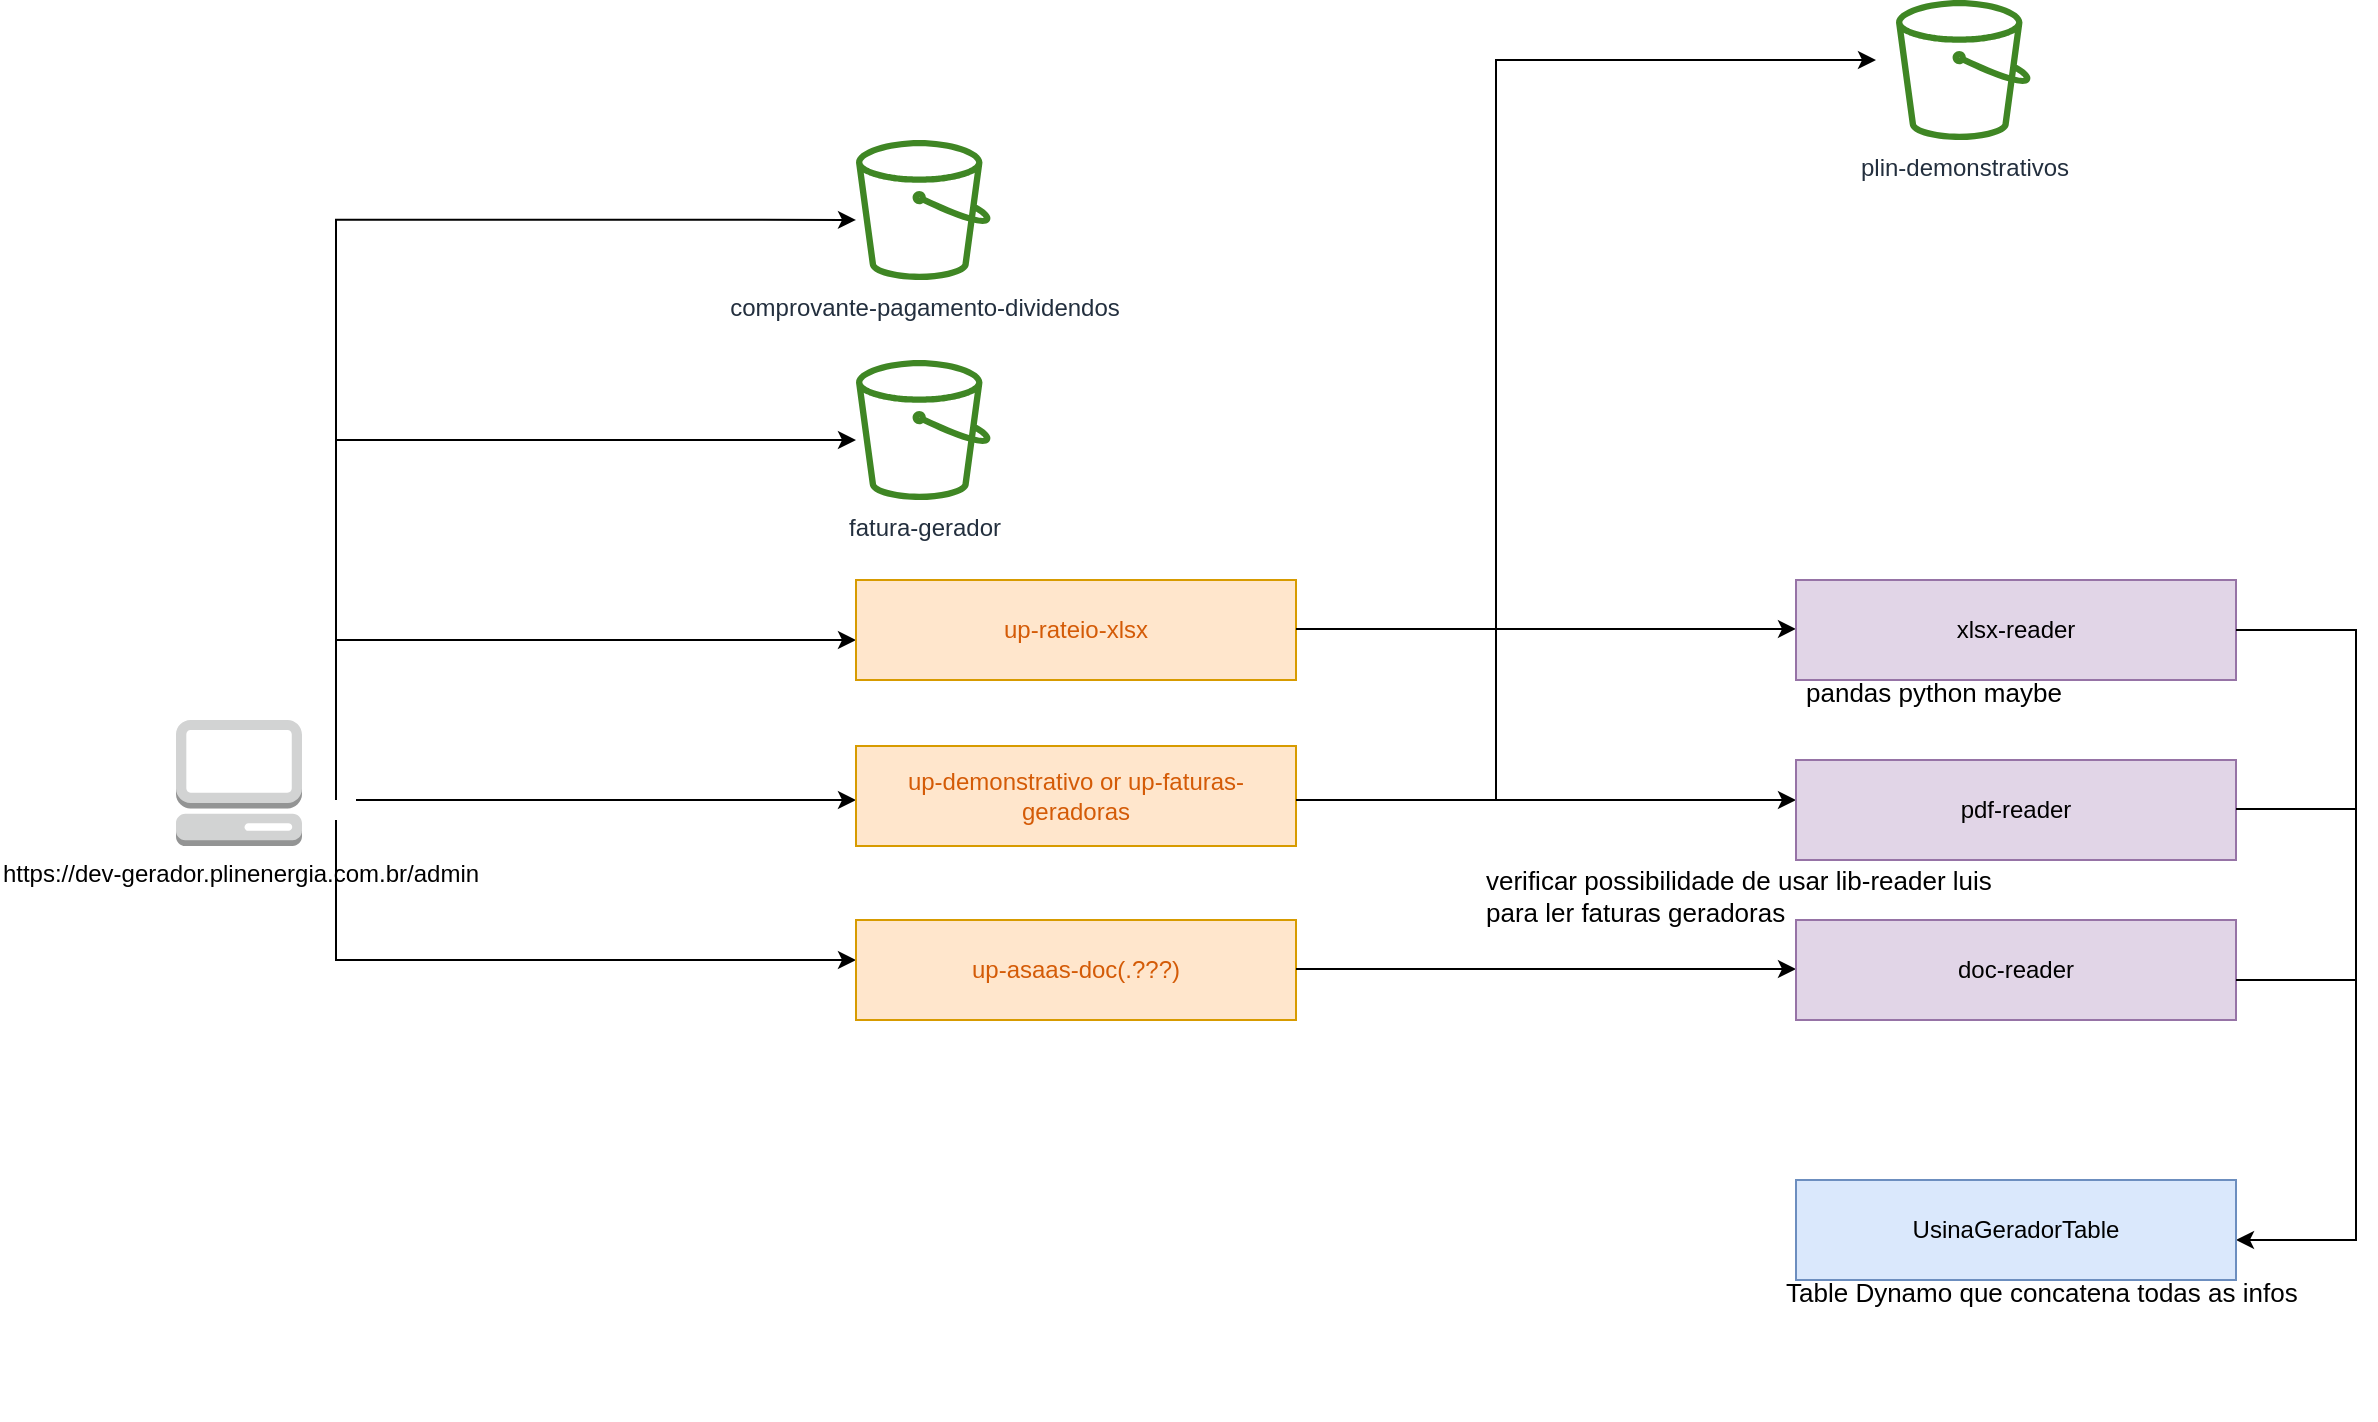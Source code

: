 <mxfile version="20.8.10" type="github">
  <diagram name="Página-1" id="7gOSJic3dD8sH2zBtBdb">
    <mxGraphModel dx="1035" dy="-609" grid="1" gridSize="10" guides="1" tooltips="1" connect="1" arrows="1" fold="1" page="1" pageScale="1" pageWidth="827" pageHeight="1169" math="0" shadow="0">
      <root>
        <mxCell id="0" />
        <mxCell id="1" parent="0" />
        <mxCell id="-mDPzfdBmxvZh9jF98b1-1" value="https://dev-gerador.plinenergia.com.br/admin" style="outlineConnect=0;dashed=0;verticalLabelPosition=bottom;verticalAlign=top;align=center;html=1;shape=mxgraph.aws3.management_console;fillColor=#D2D3D3;gradientColor=none;" vertex="1" parent="1">
          <mxGeometry x="270.0" y="1920" width="63" height="63" as="geometry" />
        </mxCell>
        <mxCell id="-mDPzfdBmxvZh9jF98b1-2" style="edgeStyle=orthogonalEdgeStyle;rounded=0;orthogonalLoop=1;jettySize=auto;html=1;" edge="1" parent="1">
          <mxGeometry relative="1" as="geometry">
            <mxPoint x="350" y="1950" as="sourcePoint" />
            <mxPoint x="610" y="1880" as="targetPoint" />
            <Array as="points">
              <mxPoint x="350" y="1880" />
              <mxPoint x="610" y="1880" />
            </Array>
          </mxGeometry>
        </mxCell>
        <mxCell id="-mDPzfdBmxvZh9jF98b1-3" style="edgeStyle=orthogonalEdgeStyle;rounded=0;orthogonalLoop=1;jettySize=auto;html=1;" edge="1" parent="1">
          <mxGeometry relative="1" as="geometry">
            <mxPoint x="360" y="1960" as="sourcePoint" />
            <mxPoint x="610" y="1960" as="targetPoint" />
            <Array as="points">
              <mxPoint x="610" y="1960" />
            </Array>
          </mxGeometry>
        </mxCell>
        <mxCell id="-mDPzfdBmxvZh9jF98b1-4" style="edgeStyle=orthogonalEdgeStyle;rounded=0;orthogonalLoop=1;jettySize=auto;html=1;" edge="1" parent="1">
          <mxGeometry relative="1" as="geometry">
            <mxPoint x="350" y="1970" as="sourcePoint" />
            <mxPoint x="610" y="2040" as="targetPoint" />
            <Array as="points">
              <mxPoint x="350" y="2040" />
              <mxPoint x="610" y="2040" />
            </Array>
          </mxGeometry>
        </mxCell>
        <mxCell id="-mDPzfdBmxvZh9jF98b1-5" value="up-rateio-xlsx" style="rounded=0;whiteSpace=wrap;html=1;fillColor=#ffe6cc;strokeColor=#d79b00;fontColor=#D45B07;" vertex="1" parent="1">
          <mxGeometry x="610" y="1850" width="220" height="50" as="geometry" />
        </mxCell>
        <mxCell id="-mDPzfdBmxvZh9jF98b1-6" value="up-demonstrativo or up-faturas-geradoras" style="rounded=0;whiteSpace=wrap;html=1;fillColor=#ffe6cc;strokeColor=#d79b00;fontColor=#D45B07;" vertex="1" parent="1">
          <mxGeometry x="610" y="1933" width="220" height="50" as="geometry" />
        </mxCell>
        <mxCell id="-mDPzfdBmxvZh9jF98b1-7" value="up-asaas-doc(.???)" style="rounded=0;whiteSpace=wrap;html=1;fillColor=#ffe6cc;strokeColor=#d79b00;fontColor=#D45B07;" vertex="1" parent="1">
          <mxGeometry x="610" y="2020" width="220" height="50" as="geometry" />
        </mxCell>
        <mxCell id="-mDPzfdBmxvZh9jF98b1-8" value="&lt;h1 style=&quot;font-size: 13px;&quot;&gt;&lt;span style=&quot;background-color: initial; font-weight: normal;&quot;&gt;&lt;font style=&quot;font-size: 13px;&quot;&gt;&lt;br&gt;&lt;/font&gt;&lt;/span&gt;&lt;/h1&gt;&lt;h1 style=&quot;font-size: 13px;&quot;&gt;&lt;font style=&quot;font-size: 13px;&quot;&gt;&lt;span style=&quot;background-color: initial; font-weight: normal;&quot;&gt;verificar possibilidade de usar lib-reader luis para ler faturas geradoras&lt;/span&gt;&lt;/font&gt;&lt;br&gt;&lt;/h1&gt;" style="text;html=1;strokeColor=none;fillColor=none;spacing=5;spacingTop=-20;whiteSpace=wrap;overflow=hidden;rounded=0;" vertex="1" parent="1">
          <mxGeometry x="920" y="1970" width="290" height="170" as="geometry" />
        </mxCell>
        <mxCell id="-mDPzfdBmxvZh9jF98b1-10" style="edgeStyle=orthogonalEdgeStyle;rounded=0;orthogonalLoop=1;jettySize=auto;html=1;" edge="1" parent="1">
          <mxGeometry relative="1" as="geometry">
            <mxPoint x="830" y="2044.47" as="sourcePoint" />
            <mxPoint x="1080.0" y="2044.47" as="targetPoint" />
            <Array as="points">
              <mxPoint x="1080" y="2044.47" />
            </Array>
          </mxGeometry>
        </mxCell>
        <mxCell id="-mDPzfdBmxvZh9jF98b1-11" style="edgeStyle=orthogonalEdgeStyle;rounded=0;orthogonalLoop=1;jettySize=auto;html=1;" edge="1" parent="1">
          <mxGeometry relative="1" as="geometry">
            <mxPoint x="830" y="1960" as="sourcePoint" />
            <mxPoint x="1080.0" y="1960" as="targetPoint" />
            <Array as="points">
              <mxPoint x="1080" y="1960" />
            </Array>
          </mxGeometry>
        </mxCell>
        <mxCell id="-mDPzfdBmxvZh9jF98b1-12" style="edgeStyle=orthogonalEdgeStyle;rounded=0;orthogonalLoop=1;jettySize=auto;html=1;" edge="1" parent="1">
          <mxGeometry relative="1" as="geometry">
            <mxPoint x="830" y="1874.47" as="sourcePoint" />
            <mxPoint x="1080.0" y="1874.47" as="targetPoint" />
            <Array as="points">
              <mxPoint x="970" y="1874" />
              <mxPoint x="970" y="1874" />
            </Array>
          </mxGeometry>
        </mxCell>
        <mxCell id="-mDPzfdBmxvZh9jF98b1-13" value="xlsx-reader" style="rounded=0;whiteSpace=wrap;html=1;fillColor=#e1d5e7;strokeColor=#9673a6;" vertex="1" parent="1">
          <mxGeometry x="1080" y="1850" width="220" height="50" as="geometry" />
        </mxCell>
        <mxCell id="-mDPzfdBmxvZh9jF98b1-14" value="&lt;h1 style=&quot;font-size: 13px;&quot;&gt;&lt;span style=&quot;font-weight: normal;&quot;&gt;pandas python maybe&lt;/span&gt;&amp;nbsp;&lt;/h1&gt;&lt;div&gt;&lt;br&gt;&lt;/div&gt;" style="text;html=1;strokeColor=none;fillColor=none;spacing=5;spacingTop=-20;whiteSpace=wrap;overflow=hidden;rounded=0;" vertex="1" parent="1">
          <mxGeometry x="1080" y="1900" width="290" height="170" as="geometry" />
        </mxCell>
        <mxCell id="-mDPzfdBmxvZh9jF98b1-15" value="pdf-reader" style="rounded=0;whiteSpace=wrap;html=1;fillColor=#e1d5e7;strokeColor=#9673a6;" vertex="1" parent="1">
          <mxGeometry x="1080" y="1940" width="220" height="50" as="geometry" />
        </mxCell>
        <mxCell id="-mDPzfdBmxvZh9jF98b1-16" value="doc-reader" style="rounded=0;whiteSpace=wrap;html=1;fillColor=#e1d5e7;strokeColor=#9673a6;" vertex="1" parent="1">
          <mxGeometry x="1080" y="2020" width="220" height="50" as="geometry" />
        </mxCell>
        <mxCell id="-mDPzfdBmxvZh9jF98b1-17" style="edgeStyle=orthogonalEdgeStyle;rounded=0;orthogonalLoop=1;jettySize=auto;html=1;" edge="1" parent="1">
          <mxGeometry relative="1" as="geometry">
            <mxPoint x="1300" y="1964.47" as="sourcePoint" />
            <mxPoint x="1300" y="2180" as="targetPoint" />
            <Array as="points">
              <mxPoint x="1360" y="1964" />
            </Array>
          </mxGeometry>
        </mxCell>
        <mxCell id="-mDPzfdBmxvZh9jF98b1-20" value="" style="endArrow=none;html=1;rounded=0;fontSize=13;" edge="1" parent="1">
          <mxGeometry width="50" height="50" relative="1" as="geometry">
            <mxPoint x="1360" y="2050" as="sourcePoint" />
            <mxPoint x="1300" y="2050" as="targetPoint" />
          </mxGeometry>
        </mxCell>
        <mxCell id="-mDPzfdBmxvZh9jF98b1-22" value="" style="endArrow=none;html=1;rounded=0;fontSize=13;exitX=1;exitY=0.5;exitDx=0;exitDy=0;" edge="1" parent="1" source="-mDPzfdBmxvZh9jF98b1-13">
          <mxGeometry width="50" height="50" relative="1" as="geometry">
            <mxPoint x="1310" y="1870" as="sourcePoint" />
            <mxPoint x="1360" y="1980" as="targetPoint" />
            <Array as="points">
              <mxPoint x="1360" y="1875" />
            </Array>
          </mxGeometry>
        </mxCell>
        <mxCell id="-mDPzfdBmxvZh9jF98b1-23" value="UsinaGeradorTable" style="rounded=0;whiteSpace=wrap;html=1;fillColor=#dae8fc;strokeColor=#6c8ebf;" vertex="1" parent="1">
          <mxGeometry x="1080" y="2150" width="220" height="50" as="geometry" />
        </mxCell>
        <mxCell id="-mDPzfdBmxvZh9jF98b1-24" value="&lt;h1 style=&quot;font-size: 13px;&quot;&gt;&lt;span style=&quot;font-weight: normal;&quot;&gt;Table Dynamo que concatena todas as infos&lt;/span&gt;&amp;nbsp;&lt;/h1&gt;" style="text;html=1;strokeColor=none;fillColor=none;spacing=5;spacingTop=-20;whiteSpace=wrap;overflow=hidden;rounded=0;" vertex="1" parent="1">
          <mxGeometry x="1070" y="2200" width="290" height="70" as="geometry" />
        </mxCell>
        <mxCell id="-mDPzfdBmxvZh9jF98b1-25" style="edgeStyle=orthogonalEdgeStyle;rounded=0;orthogonalLoop=1;jettySize=auto;html=1;" edge="1" parent="1">
          <mxGeometry relative="1" as="geometry">
            <mxPoint x="930" y="1960" as="sourcePoint" />
            <mxPoint x="1120" y="1590" as="targetPoint" />
            <Array as="points">
              <mxPoint x="930" y="1590" />
              <mxPoint x="1120" y="1590" />
            </Array>
          </mxGeometry>
        </mxCell>
        <mxCell id="-mDPzfdBmxvZh9jF98b1-26" value="plin-demonstrativos" style="sketch=0;outlineConnect=0;fontColor=#232F3E;gradientColor=none;fillColor=#3F8624;strokeColor=none;dashed=0;verticalLabelPosition=bottom;verticalAlign=top;align=center;html=1;fontSize=12;fontStyle=0;aspect=fixed;pointerEvents=1;shape=mxgraph.aws4.bucket;" vertex="1" parent="1">
          <mxGeometry x="1130" y="1560" width="67.31" height="70" as="geometry" />
        </mxCell>
        <mxCell id="-mDPzfdBmxvZh9jF98b1-27" style="edgeStyle=orthogonalEdgeStyle;rounded=0;orthogonalLoop=1;jettySize=auto;html=1;" edge="1" parent="1">
          <mxGeometry relative="1" as="geometry">
            <mxPoint x="350" y="1930" as="sourcePoint" />
            <mxPoint x="610" y="1780" as="targetPoint" />
            <Array as="points">
              <mxPoint x="350" y="1960" />
              <mxPoint x="350" y="1780" />
              <mxPoint x="620" y="1780" />
            </Array>
          </mxGeometry>
        </mxCell>
        <mxCell id="-mDPzfdBmxvZh9jF98b1-29" value="fatura-gerador&lt;br&gt;" style="sketch=0;outlineConnect=0;fontColor=#232F3E;gradientColor=none;fillColor=#3F8624;strokeColor=none;dashed=0;verticalLabelPosition=bottom;verticalAlign=top;align=center;html=1;fontSize=12;fontStyle=0;aspect=fixed;pointerEvents=1;shape=mxgraph.aws4.bucket;" vertex="1" parent="1">
          <mxGeometry x="610" y="1740" width="67.31" height="70" as="geometry" />
        </mxCell>
        <mxCell id="-mDPzfdBmxvZh9jF98b1-30" value="comprovante-pagamento-dividendos" style="sketch=0;outlineConnect=0;fontColor=#232F3E;gradientColor=none;fillColor=#3F8624;strokeColor=none;dashed=0;verticalLabelPosition=bottom;verticalAlign=top;align=center;html=1;fontSize=12;fontStyle=0;aspect=fixed;pointerEvents=1;shape=mxgraph.aws4.bucket;" vertex="1" parent="1">
          <mxGeometry x="610" y="1630" width="67.31" height="70" as="geometry" />
        </mxCell>
        <mxCell id="-mDPzfdBmxvZh9jF98b1-31" style="edgeStyle=orthogonalEdgeStyle;rounded=0;orthogonalLoop=1;jettySize=auto;html=1;" edge="1" parent="1">
          <mxGeometry relative="1" as="geometry">
            <mxPoint x="350" y="1819.94" as="sourcePoint" />
            <mxPoint x="610" y="1669.94" as="targetPoint" />
            <Array as="points">
              <mxPoint x="350" y="1849.94" />
              <mxPoint x="350" y="1669.94" />
              <mxPoint x="620" y="1669.94" />
            </Array>
          </mxGeometry>
        </mxCell>
      </root>
    </mxGraphModel>
  </diagram>
</mxfile>
